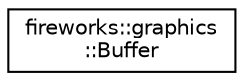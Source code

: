 digraph "Graphical Class Hierarchy"
{
 // LATEX_PDF_SIZE
  edge [fontname="Helvetica",fontsize="10",labelfontname="Helvetica",labelfontsize="10"];
  node [fontname="Helvetica",fontsize="10",shape=record];
  rankdir="LR";
  Node0 [label="fireworks::graphics\l::Buffer",height=0.2,width=0.4,color="black", fillcolor="white", style="filled",URL="$classfireworks_1_1graphics_1_1_buffer.html",tooltip="Creates Vertex Buffers."];
}
